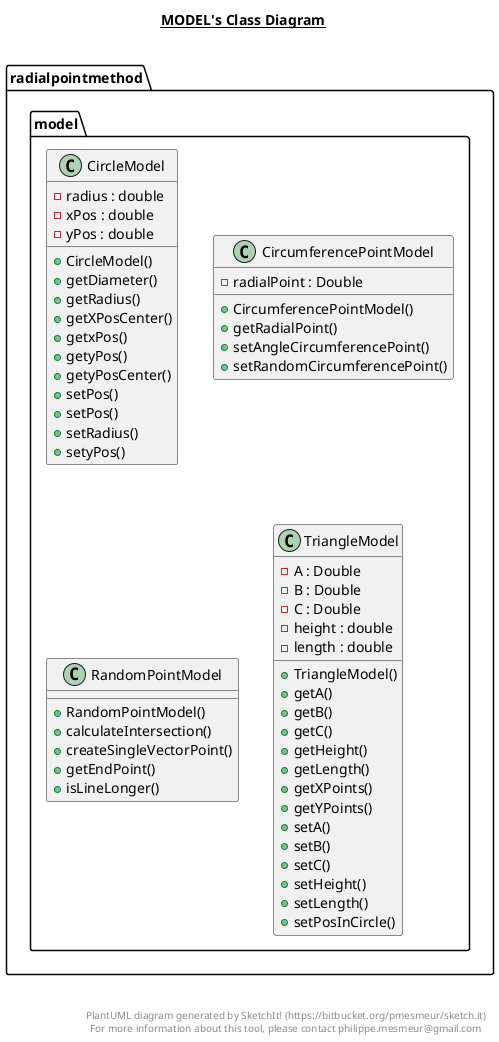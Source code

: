 @startuml

title __MODEL's Class Diagram__\n

  namespace radialpointmethod.model {
    class radialpointmethod.model.CircleModel {
        - radius : double
        - xPos : double
        - yPos : double
        + CircleModel()
        + getDiameter()
        + getRadius()
        + getXPosCenter()
        + getxPos()
        + getyPos()
        + getyPosCenter()
        + setPos()
        + setPos()
        + setRadius()
        + setyPos()
    }
  }
  

  namespace radialpointmethod.model {
    class radialpointmethod.model.CircumferencePointModel {
        - radialPoint : Double
        + CircumferencePointModel()
        + getRadialPoint()
        + setAngleCircumferencePoint()
        + setRandomCircumferencePoint()
    }
  }
  

  namespace radialpointmethod.model {
    class radialpointmethod.model.RandomPointModel {
        + RandomPointModel()
        + calculateIntersection()
        + createSingleVectorPoint()
        + getEndPoint()
        + isLineLonger()
    }
  }
  

  namespace radialpointmethod.model {
    class radialpointmethod.model.TriangleModel {
        - A : Double
        - B : Double
        - C : Double
        - height : double
        - length : double
        + TriangleModel()
        + getA()
        + getB()
        + getC()
        + getHeight()
        + getLength()
        + getXPoints()
        + getYPoints()
        + setA()
        + setB()
        + setC()
        + setHeight()
        + setLength()
        + setPosInCircle()
    }
  }
  



right footer


PlantUML diagram generated by SketchIt! (https://bitbucket.org/pmesmeur/sketch.it)
For more information about this tool, please contact philippe.mesmeur@gmail.com
endfooter

@enduml
